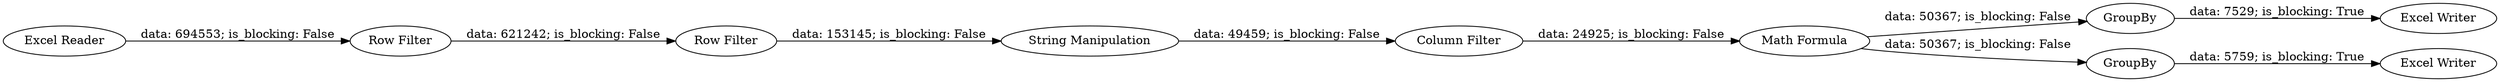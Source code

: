 digraph {
	"-3157378792211289137_9" [label="Excel Writer"]
	"-3157378792211289137_7" [label=GroupBy]
	"-3157378792211289137_1" [label="Excel Reader"]
	"-3157378792211289137_8" [label=GroupBy]
	"-3157378792211289137_10" [label="Excel Writer"]
	"-3157378792211289137_4" [label="String Manipulation"]
	"-3157378792211289137_2" [label="Row Filter"]
	"-3157378792211289137_3" [label="Row Filter"]
	"-3157378792211289137_5" [label="Column Filter"]
	"-3157378792211289137_6" [label="Math Formula"]
	"-3157378792211289137_4" -> "-3157378792211289137_5" [label="data: 49459; is_blocking: False"]
	"-3157378792211289137_7" -> "-3157378792211289137_9" [label="data: 7529; is_blocking: True"]
	"-3157378792211289137_6" -> "-3157378792211289137_7" [label="data: 50367; is_blocking: False"]
	"-3157378792211289137_1" -> "-3157378792211289137_2" [label="data: 694553; is_blocking: False"]
	"-3157378792211289137_2" -> "-3157378792211289137_3" [label="data: 621242; is_blocking: False"]
	"-3157378792211289137_3" -> "-3157378792211289137_4" [label="data: 153145; is_blocking: False"]
	"-3157378792211289137_8" -> "-3157378792211289137_10" [label="data: 5759; is_blocking: True"]
	"-3157378792211289137_5" -> "-3157378792211289137_6" [label="data: 24925; is_blocking: False"]
	"-3157378792211289137_6" -> "-3157378792211289137_8" [label="data: 50367; is_blocking: False"]
	rankdir=LR
}
